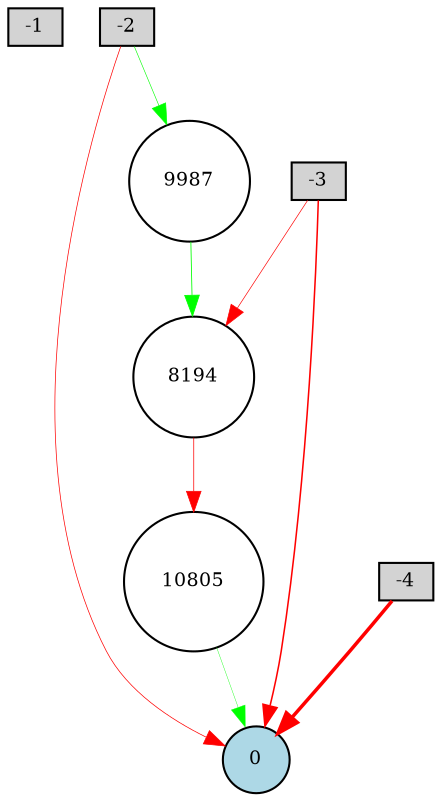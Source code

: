 digraph {
	node [fontsize=9 height=0.2 shape=circle width=0.2]
	-1 [fillcolor=lightgray shape=box style=filled]
	-2 [fillcolor=lightgray shape=box style=filled]
	-3 [fillcolor=lightgray shape=box style=filled]
	-4 [fillcolor=lightgray shape=box style=filled]
	0 [fillcolor=lightblue style=filled]
	8194 [fillcolor=white style=filled]
	9987 [fillcolor=white style=filled]
	10805 [fillcolor=white style=filled]
	9987 -> 8194 [color=green penwidth=0.40299385361450013 style=solid]
	-3 -> 8194 [color=red penwidth=0.3225871289342664 style=solid]
	-2 -> 0 [color=red penwidth=0.34167564383684057 style=solid]
	10805 -> 0 [color=green penwidth=0.18204164602028897 style=solid]
	-4 -> 0 [color=red penwidth=1.6878118124794692 style=solid]
	-2 -> 9987 [color=green penwidth=0.2898820959613866 style=solid]
	8194 -> 10805 [color=red penwidth=0.35137727741498315 style=solid]
	-3 -> 0 [color=red penwidth=0.7401482215726306 style=solid]
}
